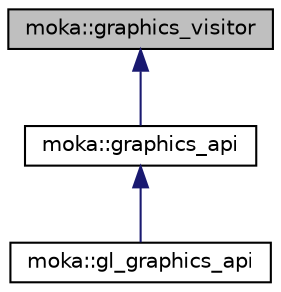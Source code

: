 digraph "moka::graphics_visitor"
{
 // LATEX_PDF_SIZE
  edge [fontname="Helvetica",fontsize="10",labelfontname="Helvetica",labelfontsize="10"];
  node [fontname="Helvetica",fontsize="10",shape=record];
  Node0 [label="moka::graphics_visitor",height=0.2,width=0.4,color="black", fillcolor="grey75", style="filled", fontcolor="black",tooltip="Used to define visitor-pattern functionality for graphics_commands."];
  Node0 -> Node1 [dir="back",color="midnightblue",fontsize="10",style="solid",fontname="Helvetica"];
  Node1 [label="moka::graphics_api",height=0.2,width=0.4,color="black", fillcolor="white", style="filled",URL="$classmoka_1_1graphics__api.html",tooltip="render_context abstracts the native rendering API."];
  Node1 -> Node2 [dir="back",color="midnightblue",fontsize="10",style="solid",fontname="Helvetica"];
  Node2 [label="moka::gl_graphics_api",height=0.2,width=0.4,color="black", fillcolor="white", style="filled",URL="$classmoka_1_1gl__graphics__api.html",tooltip="Convert the interface of OpenGL into the moka rendering API. Allows moka rendering functionality to w..."];
}
